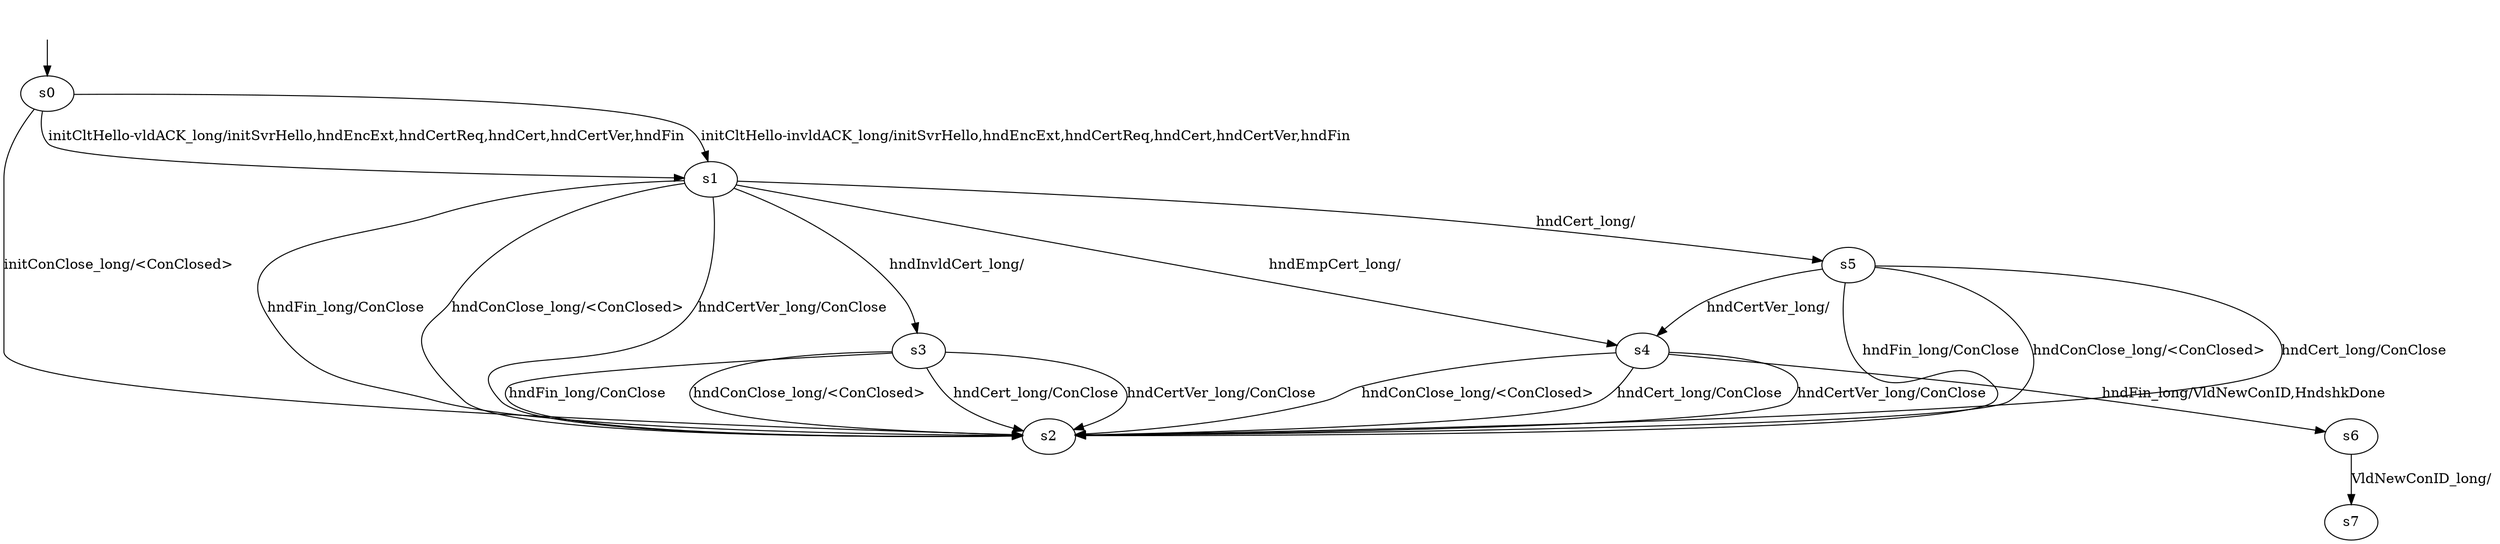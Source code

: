 digraph "quicheModels/quiche-BWCA-l-0/learnedModel" {
s0 [label=s0];
s1 [label=s1];
s2 [label=s2];
s3 [label=s3];
s4 [label=s4];
s5 [label=s5];
s6 [label=s6];
s7 [label=s7];
s0 -> s2  [label="initConClose_long/<ConClosed> "];
s0 -> s1  [label="initCltHello-vldACK_long/initSvrHello,hndEncExt,hndCertReq,hndCert,hndCertVer,hndFin "];
s0 -> s1  [label="initCltHello-invldACK_long/initSvrHello,hndEncExt,hndCertReq,hndCert,hndCertVer,hndFin "];
s1 -> s2  [label="hndFin_long/ConClose "];
s1 -> s2  [label="hndConClose_long/<ConClosed> "];
s1 -> s5  [label="hndCert_long/ "];
s1 -> s2  [label="hndCertVer_long/ConClose "];
s1 -> s4  [label="hndEmpCert_long/ "];
s1 -> s3  [label="hndInvldCert_long/ "];
s3 -> s2  [label="hndFin_long/ConClose "];
s3 -> s2  [label="hndConClose_long/<ConClosed> "];
s3 -> s2  [label="hndCert_long/ConClose "];
s3 -> s2  [label="hndCertVer_long/ConClose "];
s4 -> s6  [label="hndFin_long/VldNewConID,HndshkDone "];
s4 -> s2  [label="hndConClose_long/<ConClosed> "];
s4 -> s2  [label="hndCert_long/ConClose "];
s4 -> s2  [label="hndCertVer_long/ConClose "];
s5 -> s2  [label="hndFin_long/ConClose "];
s5 -> s2  [label="hndConClose_long/<ConClosed> "];
s5 -> s2  [label="hndCert_long/ConClose "];
s5 -> s4  [label="hndCertVer_long/ "];
s6 -> s7  [label="VldNewConID_long/ "];
__start0 [label="", shape=none];
__start0 -> s0  [label=""];
}
